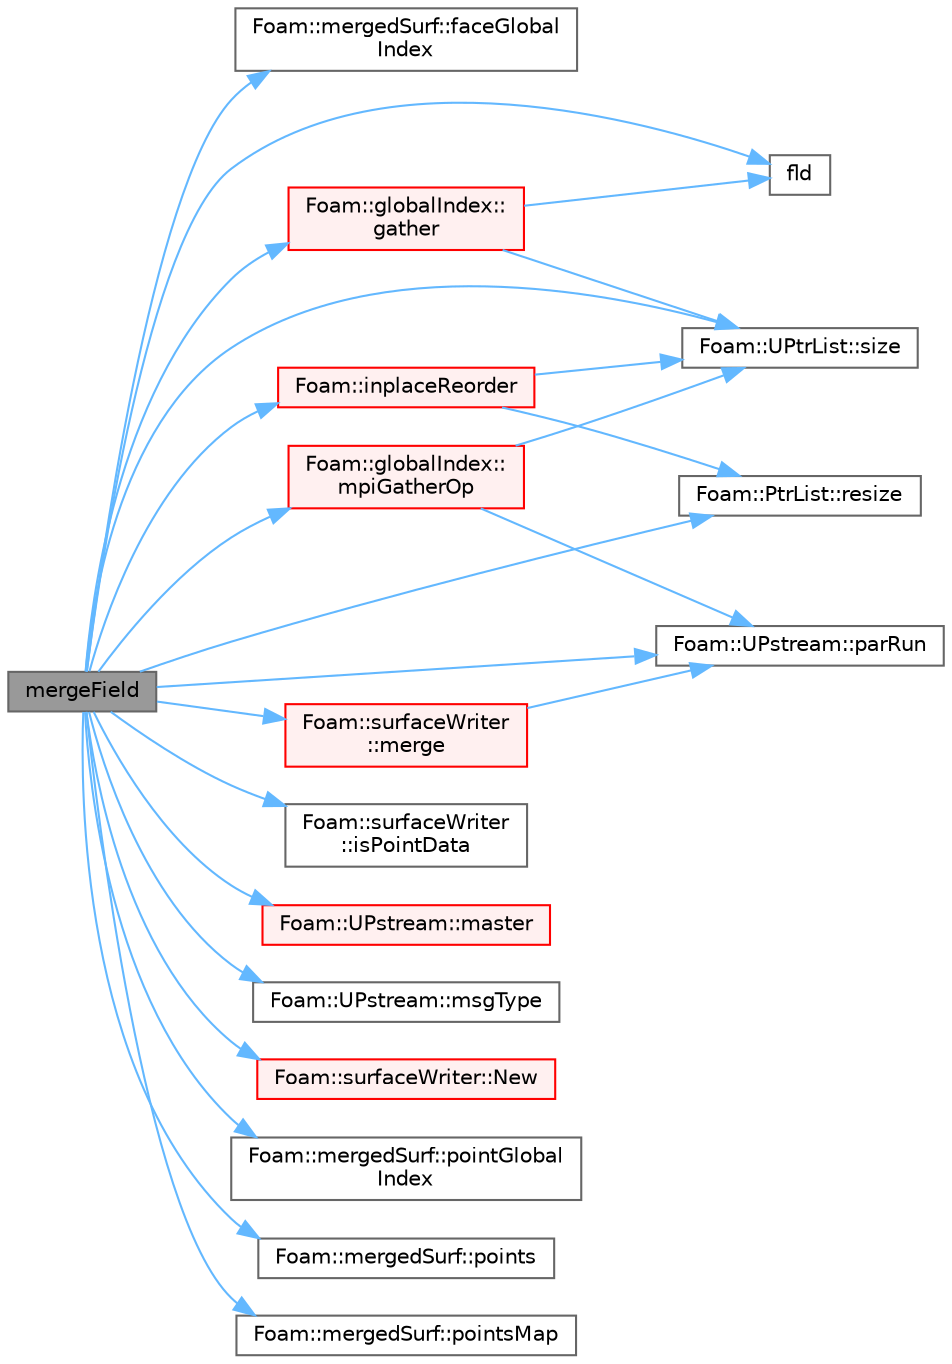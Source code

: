 digraph "mergeField"
{
 // LATEX_PDF_SIZE
  bgcolor="transparent";
  edge [fontname=Helvetica,fontsize=10,labelfontname=Helvetica,labelfontsize=10];
  node [fontname=Helvetica,fontsize=10,shape=box,height=0.2,width=0.4];
  rankdir="LR";
  Node1 [id="Node000001",label="mergeField",height=0.2,width=0.4,color="gray40", fillcolor="grey60", style="filled", fontcolor="black",tooltip=" "];
  Node1 -> Node2 [id="edge1_Node000001_Node000002",color="steelblue1",style="solid",tooltip=" "];
  Node2 [id="Node000002",label="Foam::mergedSurf::faceGlobal\lIndex",height=0.2,width=0.4,color="grey40", fillcolor="white", style="filled",URL="$classFoam_1_1mergedSurf.html#ab43e69f6ec28437ea245177d529f21d7",tooltip=" "];
  Node1 -> Node3 [id="edge2_Node000001_Node000003",color="steelblue1",style="solid",tooltip=" "];
  Node3 [id="Node000003",label="fld",height=0.2,width=0.4,color="grey40", fillcolor="white", style="filled",URL="$checkFaMesh_2faMeshWriteVTK_8H.html#a84170cc7d8eb5006696cb3dd274bf8d2",tooltip=" "];
  Node1 -> Node4 [id="edge3_Node000001_Node000004",color="steelblue1",style="solid",tooltip=" "];
  Node4 [id="Node000004",label="Foam::globalIndex::\lgather",height=0.2,width=0.4,color="red", fillcolor="#FFF0F0", style="filled",URL="$classFoam_1_1globalIndex.html#a75482eae7e41c5ccd2c3600605e760d6",tooltip=" "];
  Node4 -> Node3 [id="edge4_Node000004_Node000003",color="steelblue1",style="solid",tooltip=" "];
  Node4 -> Node10 [id="edge5_Node000004_Node000010",color="steelblue1",style="solid",tooltip=" "];
  Node10 [id="Node000010",label="Foam::UPtrList::size",height=0.2,width=0.4,color="grey40", fillcolor="white", style="filled",URL="$classFoam_1_1UPtrList.html#a95603446b248fe1ecf5dc59bcc2eaff0",tooltip=" "];
  Node1 -> Node13 [id="edge6_Node000001_Node000013",color="steelblue1",style="solid",tooltip=" "];
  Node13 [id="Node000013",label="Foam::inplaceReorder",height=0.2,width=0.4,color="red", fillcolor="#FFF0F0", style="filled",URL="$namespaceFoam.html#a843ccaf748dc8f48054962c7d0b6f53b",tooltip=" "];
  Node13 -> Node14 [id="edge7_Node000013_Node000014",color="steelblue1",style="solid",tooltip=" "];
  Node14 [id="Node000014",label="Foam::PtrList::resize",height=0.2,width=0.4,color="grey40", fillcolor="white", style="filled",URL="$classFoam_1_1PtrList.html#af4e0ad67cce84dd8126a19abedad9d56",tooltip=" "];
  Node13 -> Node10 [id="edge8_Node000013_Node000010",color="steelblue1",style="solid",tooltip=" "];
  Node1 -> Node17 [id="edge9_Node000001_Node000017",color="steelblue1",style="solid",tooltip=" "];
  Node17 [id="Node000017",label="Foam::surfaceWriter\l::isPointData",height=0.2,width=0.4,color="grey40", fillcolor="white", style="filled",URL="$classFoam_1_1surfaceWriter.html#a3f685501f248b8b8cb6c83e4af0ea873",tooltip=" "];
  Node1 -> Node18 [id="edge10_Node000001_Node000018",color="steelblue1",style="solid",tooltip=" "];
  Node18 [id="Node000018",label="Foam::UPstream::master",height=0.2,width=0.4,color="red", fillcolor="#FFF0F0", style="filled",URL="$classFoam_1_1UPstream.html#a60159c36fcc2e247e0cb24b89914f1e4",tooltip=" "];
  Node1 -> Node20 [id="edge11_Node000001_Node000020",color="steelblue1",style="solid",tooltip=" "];
  Node20 [id="Node000020",label="Foam::surfaceWriter\l::merge",height=0.2,width=0.4,color="red", fillcolor="#FFF0F0", style="filled",URL="$classFoam_1_1surfaceWriter.html#a84b7de2c159b1cfd33d42cd9cb7f5b68",tooltip=" "];
  Node20 -> Node22 [id="edge12_Node000020_Node000022",color="steelblue1",style="solid",tooltip=" "];
  Node22 [id="Node000022",label="Foam::UPstream::parRun",height=0.2,width=0.4,color="grey40", fillcolor="white", style="filled",URL="$classFoam_1_1UPstream.html#afb8def01c77f71ab69d0bf95b9fb0321",tooltip=" "];
  Node1 -> Node23 [id="edge13_Node000001_Node000023",color="steelblue1",style="solid",tooltip=" "];
  Node23 [id="Node000023",label="Foam::globalIndex::\lmpiGatherOp",height=0.2,width=0.4,color="red", fillcolor="#FFF0F0", style="filled",URL="$classFoam_1_1globalIndex.html#a9aad8e90b704ceec7408e73f164e16af",tooltip=" "];
  Node23 -> Node22 [id="edge14_Node000023_Node000022",color="steelblue1",style="solid",tooltip=" "];
  Node23 -> Node10 [id="edge15_Node000023_Node000010",color="steelblue1",style="solid",tooltip=" "];
  Node1 -> Node29 [id="edge16_Node000001_Node000029",color="steelblue1",style="solid",tooltip=" "];
  Node29 [id="Node000029",label="Foam::UPstream::msgType",height=0.2,width=0.4,color="grey40", fillcolor="white", style="filled",URL="$classFoam_1_1UPstream.html#a3509578c950204a2eb568761a6c419e4",tooltip=" "];
  Node1 -> Node30 [id="edge17_Node000001_Node000030",color="steelblue1",style="solid",tooltip=" "];
  Node30 [id="Node000030",label="Foam::surfaceWriter::New",height=0.2,width=0.4,color="red", fillcolor="#FFF0F0", style="filled",URL="$classFoam_1_1surfaceWriter.html#a1feb24dd2161c11bc78d97934dd6908f",tooltip=" "];
  Node1 -> Node22 [id="edge18_Node000001_Node000022",color="steelblue1",style="solid",tooltip=" "];
  Node1 -> Node39 [id="edge19_Node000001_Node000039",color="steelblue1",style="solid",tooltip=" "];
  Node39 [id="Node000039",label="Foam::mergedSurf::pointGlobal\lIndex",height=0.2,width=0.4,color="grey40", fillcolor="white", style="filled",URL="$classFoam_1_1mergedSurf.html#a48cc3a89fddcc86f9a1e098b4884e03d",tooltip=" "];
  Node1 -> Node40 [id="edge20_Node000001_Node000040",color="steelblue1",style="solid",tooltip=" "];
  Node40 [id="Node000040",label="Foam::mergedSurf::points",height=0.2,width=0.4,color="grey40", fillcolor="white", style="filled",URL="$classFoam_1_1mergedSurf.html#a27159d65f5bf20bec222a08787a292b0",tooltip=" "];
  Node1 -> Node41 [id="edge21_Node000001_Node000041",color="steelblue1",style="solid",tooltip=" "];
  Node41 [id="Node000041",label="Foam::mergedSurf::pointsMap",height=0.2,width=0.4,color="grey40", fillcolor="white", style="filled",URL="$classFoam_1_1mergedSurf.html#ae0e9ce76bd13a439c5e3af1a90308e72",tooltip=" "];
  Node1 -> Node14 [id="edge22_Node000001_Node000014",color="steelblue1",style="solid",tooltip=" "];
  Node1 -> Node10 [id="edge23_Node000001_Node000010",color="steelblue1",style="solid",tooltip=" "];
}
